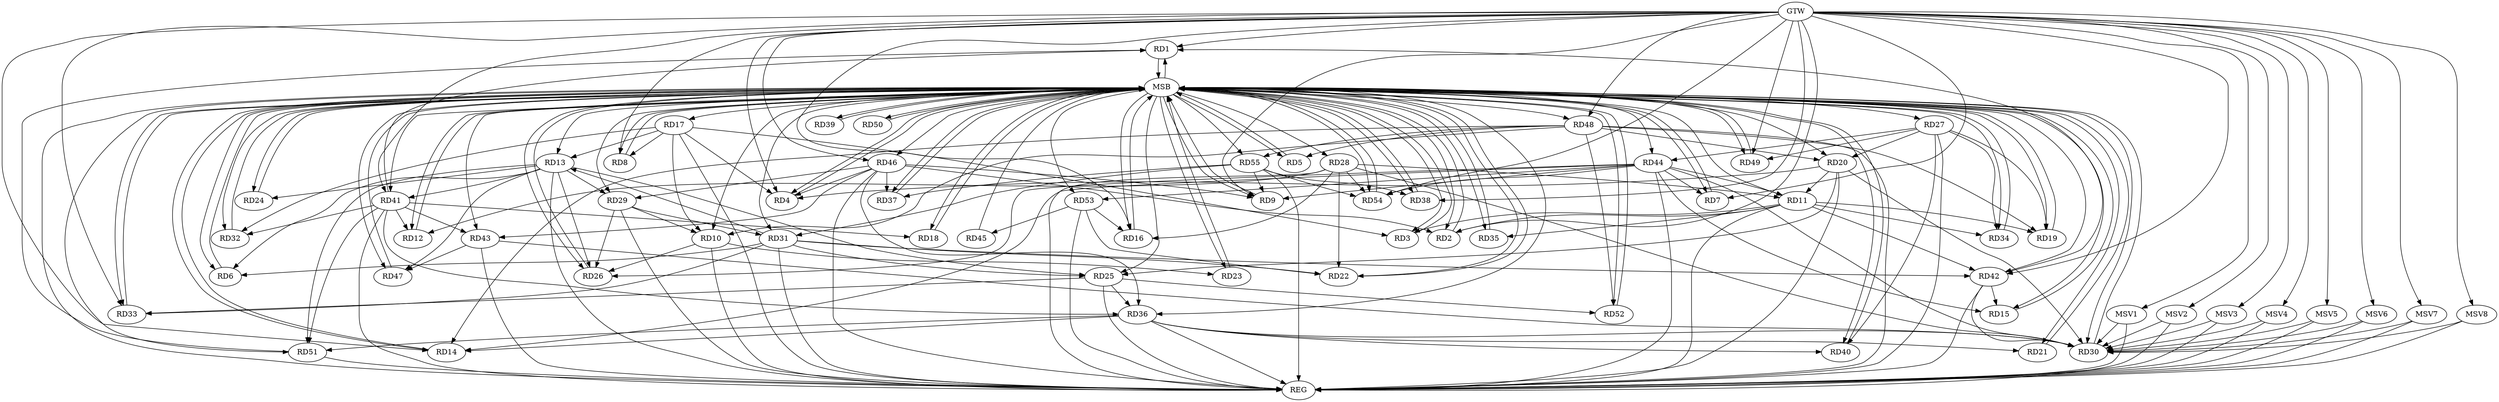 strict digraph G {
  RD1 [ label="RD1" ];
  RD2 [ label="RD2" ];
  RD3 [ label="RD3" ];
  RD4 [ label="RD4" ];
  RD5 [ label="RD5" ];
  RD6 [ label="RD6" ];
  RD7 [ label="RD7" ];
  RD8 [ label="RD8" ];
  RD9 [ label="RD9" ];
  RD10 [ label="RD10" ];
  RD11 [ label="RD11" ];
  RD12 [ label="RD12" ];
  RD13 [ label="RD13" ];
  RD14 [ label="RD14" ];
  RD15 [ label="RD15" ];
  RD16 [ label="RD16" ];
  RD17 [ label="RD17" ];
  RD18 [ label="RD18" ];
  RD19 [ label="RD19" ];
  RD20 [ label="RD20" ];
  RD21 [ label="RD21" ];
  RD22 [ label="RD22" ];
  RD23 [ label="RD23" ];
  RD24 [ label="RD24" ];
  RD25 [ label="RD25" ];
  RD26 [ label="RD26" ];
  RD27 [ label="RD27" ];
  RD28 [ label="RD28" ];
  RD29 [ label="RD29" ];
  RD30 [ label="RD30" ];
  RD31 [ label="RD31" ];
  RD32 [ label="RD32" ];
  RD33 [ label="RD33" ];
  RD34 [ label="RD34" ];
  RD35 [ label="RD35" ];
  RD36 [ label="RD36" ];
  RD37 [ label="RD37" ];
  RD38 [ label="RD38" ];
  RD39 [ label="RD39" ];
  RD40 [ label="RD40" ];
  RD41 [ label="RD41" ];
  RD42 [ label="RD42" ];
  RD43 [ label="RD43" ];
  RD44 [ label="RD44" ];
  RD45 [ label="RD45" ];
  RD46 [ label="RD46" ];
  RD47 [ label="RD47" ];
  RD48 [ label="RD48" ];
  RD49 [ label="RD49" ];
  RD50 [ label="RD50" ];
  RD51 [ label="RD51" ];
  RD52 [ label="RD52" ];
  RD53 [ label="RD53" ];
  RD54 [ label="RD54" ];
  RD55 [ label="RD55" ];
  GTW [ label="GTW" ];
  REG [ label="REG" ];
  MSB [ label="MSB" ];
  MSV1 [ label="MSV1" ];
  MSV2 [ label="MSV2" ];
  MSV3 [ label="MSV3" ];
  MSV4 [ label="MSV4" ];
  MSV5 [ label="MSV5" ];
  MSV6 [ label="MSV6" ];
  MSV7 [ label="MSV7" ];
  MSV8 [ label="MSV8" ];
  RD41 -> RD1;
  RD42 -> RD1;
  RD51 -> RD1;
  RD11 -> RD2;
  RD46 -> RD2;
  RD11 -> RD3;
  RD17 -> RD3;
  RD17 -> RD4;
  RD20 -> RD4;
  RD46 -> RD4;
  RD48 -> RD5;
  RD13 -> RD6;
  RD31 -> RD6;
  RD44 -> RD7;
  RD17 -> RD8;
  RD44 -> RD9;
  RD46 -> RD9;
  RD55 -> RD9;
  RD17 -> RD10;
  RD10 -> RD23;
  RD10 -> RD26;
  RD29 -> RD10;
  RD48 -> RD10;
  RD11 -> RD19;
  RD20 -> RD11;
  RD28 -> RD11;
  RD11 -> RD34;
  RD11 -> RD35;
  RD11 -> RD42;
  RD44 -> RD11;
  RD28 -> RD12;
  RD41 -> RD12;
  RD17 -> RD13;
  RD13 -> RD24;
  RD13 -> RD25;
  RD13 -> RD26;
  RD13 -> RD29;
  RD31 -> RD13;
  RD13 -> RD41;
  RD13 -> RD47;
  RD13 -> RD51;
  RD36 -> RD14;
  RD44 -> RD14;
  RD48 -> RD14;
  RD42 -> RD15;
  RD44 -> RD15;
  RD28 -> RD16;
  RD53 -> RD16;
  RD17 -> RD32;
  RD41 -> RD18;
  RD27 -> RD19;
  RD48 -> RD19;
  RD20 -> RD25;
  RD27 -> RD20;
  RD20 -> RD30;
  RD48 -> RD20;
  RD36 -> RD21;
  RD28 -> RD22;
  RD31 -> RD22;
  RD53 -> RD22;
  RD31 -> RD25;
  RD25 -> RD33;
  RD25 -> RD36;
  RD25 -> RD52;
  RD29 -> RD26;
  RD44 -> RD26;
  RD27 -> RD34;
  RD27 -> RD40;
  RD27 -> RD44;
  RD27 -> RD49;
  RD28 -> RD30;
  RD28 -> RD54;
  RD29 -> RD31;
  RD46 -> RD29;
  RD36 -> RD30;
  RD42 -> RD30;
  RD43 -> RD30;
  RD44 -> RD30;
  RD31 -> RD33;
  RD31 -> RD42;
  RD55 -> RD31;
  RD41 -> RD32;
  RD36 -> RD40;
  RD41 -> RD36;
  RD46 -> RD36;
  RD36 -> RD51;
  RD46 -> RD37;
  RD55 -> RD37;
  RD55 -> RD38;
  RD41 -> RD43;
  RD41 -> RD51;
  RD46 -> RD43;
  RD43 -> RD47;
  RD44 -> RD53;
  RD44 -> RD54;
  RD53 -> RD45;
  RD48 -> RD52;
  RD48 -> RD55;
  RD55 -> RD54;
  GTW -> RD46;
  GTW -> RD42;
  GTW -> RD9;
  GTW -> RD2;
  GTW -> RD41;
  GTW -> RD49;
  GTW -> RD14;
  GTW -> RD4;
  GTW -> RD33;
  GTW -> RD48;
  GTW -> RD7;
  GTW -> RD54;
  GTW -> RD16;
  GTW -> RD38;
  GTW -> RD1;
  GTW -> RD8;
  RD10 -> REG;
  RD11 -> REG;
  RD13 -> REG;
  RD17 -> REG;
  RD20 -> REG;
  RD25 -> REG;
  RD27 -> REG;
  RD28 -> REG;
  RD29 -> REG;
  RD31 -> REG;
  RD36 -> REG;
  RD41 -> REG;
  RD42 -> REG;
  RD43 -> REG;
  RD44 -> REG;
  RD46 -> REG;
  RD48 -> REG;
  RD51 -> REG;
  RD53 -> REG;
  RD55 -> REG;
  RD1 -> MSB;
  MSB -> RD7;
  MSB -> RD22;
  MSB -> RD25;
  MSB -> RD36;
  MSB -> RD38;
  MSB -> RD42;
  MSB -> RD54;
  MSB -> REG;
  RD2 -> MSB;
  MSB -> RD5;
  MSB -> RD39;
  MSB -> RD43;
  RD3 -> MSB;
  MSB -> RD27;
  MSB -> RD29;
  MSB -> RD51;
  MSB -> RD52;
  RD4 -> MSB;
  RD5 -> MSB;
  MSB -> RD2;
  MSB -> RD6;
  MSB -> RD23;
  RD6 -> MSB;
  MSB -> RD9;
  MSB -> RD28;
  MSB -> RD53;
  RD7 -> MSB;
  MSB -> RD13;
  MSB -> RD40;
  RD8 -> MSB;
  MSB -> RD4;
  MSB -> RD12;
  MSB -> RD16;
  MSB -> RD20;
  MSB -> RD41;
  RD9 -> MSB;
  MSB -> RD33;
  MSB -> RD50;
  MSB -> RD55;
  RD12 -> MSB;
  MSB -> RD10;
  MSB -> RD14;
  RD14 -> MSB;
  MSB -> RD26;
  RD15 -> MSB;
  MSB -> RD37;
  MSB -> RD47;
  RD16 -> MSB;
  MSB -> RD17;
  MSB -> RD19;
  MSB -> RD24;
  MSB -> RD35;
  MSB -> RD46;
  RD18 -> MSB;
  MSB -> RD32;
  MSB -> RD44;
  RD19 -> MSB;
  MSB -> RD30;
  RD21 -> MSB;
  MSB -> RD31;
  RD22 -> MSB;
  MSB -> RD3;
  RD23 -> MSB;
  RD24 -> MSB;
  MSB -> RD11;
  RD26 -> MSB;
  RD30 -> MSB;
  MSB -> RD15;
  MSB -> RD34;
  RD32 -> MSB;
  MSB -> RD48;
  RD33 -> MSB;
  RD34 -> MSB;
  RD35 -> MSB;
  MSB -> RD21;
  RD37 -> MSB;
  MSB -> RD1;
  RD38 -> MSB;
  MSB -> RD18;
  RD39 -> MSB;
  RD40 -> MSB;
  RD45 -> MSB;
  MSB -> RD8;
  RD47 -> MSB;
  MSB -> RD49;
  RD49 -> MSB;
  RD50 -> MSB;
  RD52 -> MSB;
  RD54 -> MSB;
  MSV1 -> RD30;
  MSV2 -> RD30;
  MSV3 -> RD30;
  MSV4 -> RD30;
  MSV5 -> RD30;
  MSV6 -> RD30;
  MSV7 -> RD30;
  MSV8 -> RD30;
  GTW -> MSV1;
  MSV1 -> REG;
  GTW -> MSV2;
  MSV2 -> REG;
  GTW -> MSV3;
  MSV3 -> REG;
  GTW -> MSV4;
  MSV4 -> REG;
  GTW -> MSV5;
  MSV5 -> REG;
  GTW -> MSV6;
  MSV6 -> REG;
  GTW -> MSV7;
  MSV7 -> REG;
  GTW -> MSV8;
  MSV8 -> REG;
}
